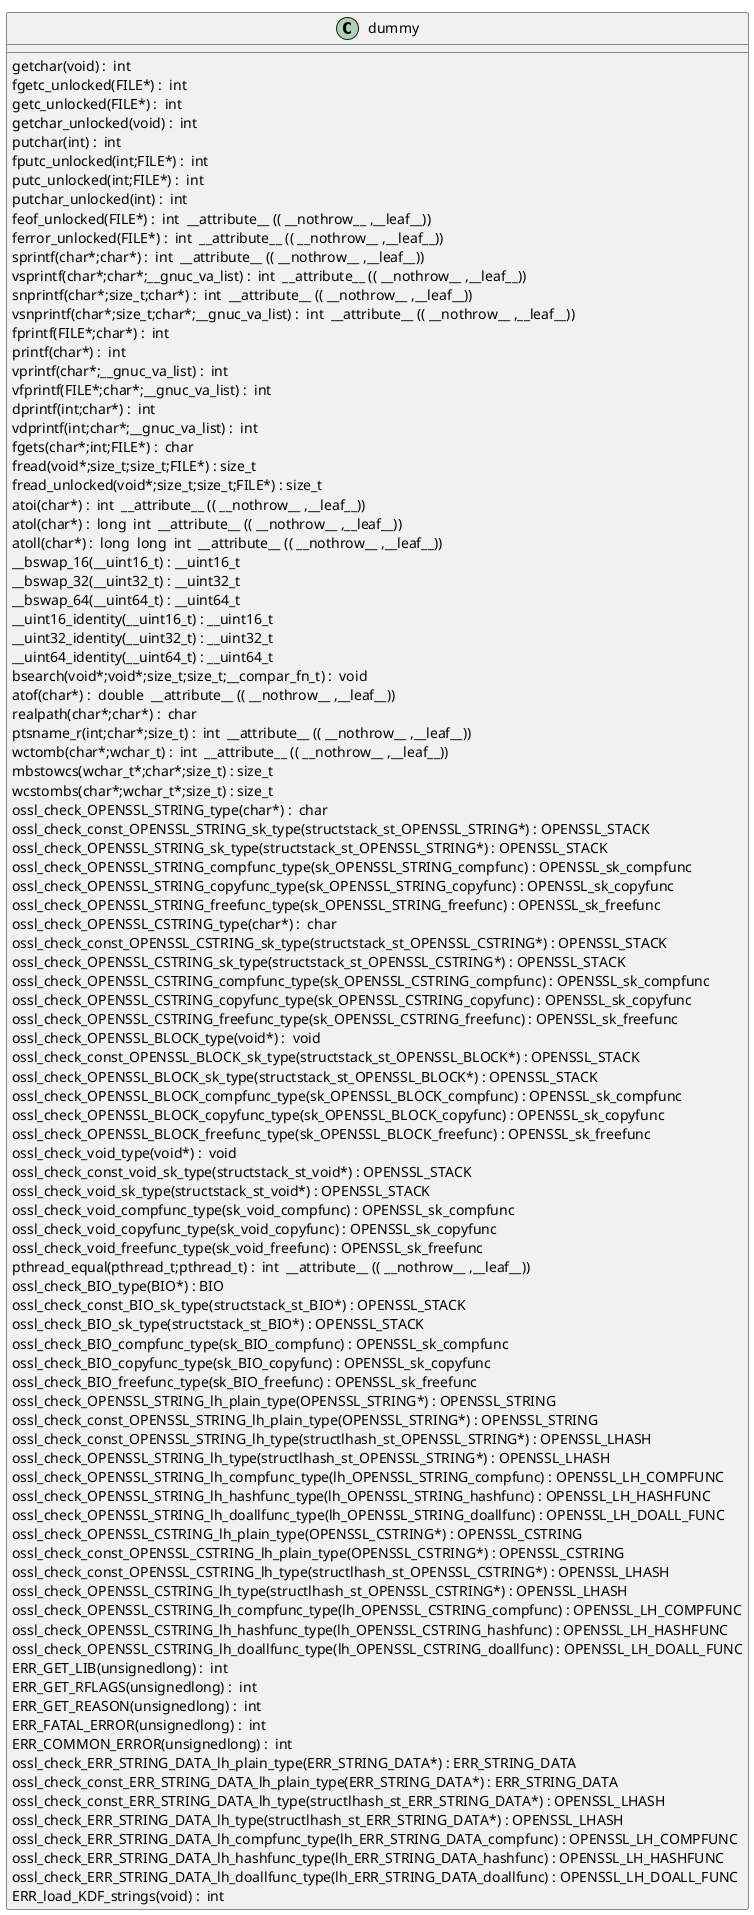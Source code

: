 @startuml
!pragma layout smetana
class dummy {
getchar(void) :  int  [[[./../../.././qc/crypto/kdf/kdf_err.c.html#901]]]
fgetc_unlocked(FILE*) :  int  [[[./../../.././qc/crypto/kdf/kdf_err.c.html#910]]]
getc_unlocked(FILE*) :  int  [[[./../../.././qc/crypto/kdf/kdf_err.c.html#920]]]
getchar_unlocked(void) :  int  [[[./../../.././qc/crypto/kdf/kdf_err.c.html#927]]]
putchar(int) :  int  [[[./../../.././qc/crypto/kdf/kdf_err.c.html#936]]]
fputc_unlocked(int;FILE*) :  int  [[[./../../.././qc/crypto/kdf/kdf_err.c.html#945]]]
putc_unlocked(int;FILE*) :  int  [[[./../../.././qc/crypto/kdf/kdf_err.c.html#955]]]
putchar_unlocked(int) :  int  [[[./../../.././qc/crypto/kdf/kdf_err.c.html#962]]]
feof_unlocked(FILE*) :  int  __attribute__ (( __nothrow__ ,__leaf__)) [[[./../../.././qc/crypto/kdf/kdf_err.c.html#968]]]
ferror_unlocked(FILE*) :  int  __attribute__ (( __nothrow__ ,__leaf__)) [[[./../../.././qc/crypto/kdf/kdf_err.c.html#975]]]
sprintf(char*;char*) :  int  __attribute__ (( __nothrow__ ,__leaf__)) [[[./../../.././qc/crypto/kdf/kdf_err.c.html#994]]]
vsprintf(char*;char*;__gnuc_va_list) :  int  __attribute__ (( __nothrow__ ,__leaf__)) [[[./../../.././qc/crypto/kdf/kdf_err.c.html#1007]]]
snprintf(char*;size_t;char*) :  int  __attribute__ (( __nothrow__ ,__leaf__)) [[[./../../.././qc/crypto/kdf/kdf_err.c.html#1026]]]
vsnprintf(char*;size_t;char*;__gnuc_va_list) :  int  __attribute__ (( __nothrow__ ,__leaf__)) [[[./../../.././qc/crypto/kdf/kdf_err.c.html#1040]]]
fprintf(FILE*;char*) :  int  [[[./../../.././qc/crypto/kdf/kdf_err.c.html#1061]]]
printf(char*) :  int  [[[./../../.././qc/crypto/kdf/kdf_err.c.html#1068]]]
vprintf(char*;__gnuc_va_list) :  int  [[[./../../.././qc/crypto/kdf/kdf_err.c.html#1080]]]
vfprintf(FILE*;char*;__gnuc_va_list) :  int  [[[./../../.././qc/crypto/kdf/kdf_err.c.html#1090]]]
dprintf(int;char*) :  int  [[[./../../.././qc/crypto/kdf/kdf_err.c.html#1105]]]
vdprintf(int;char*;__gnuc_va_list) :  int  [[[./../../.././qc/crypto/kdf/kdf_err.c.html#1116]]]
fgets(char*;int;FILE*) :  char  [[[./../../.././qc/crypto/kdf/kdf_err.c.html#1135]]]
fread(void*;size_t;size_t;FILE*) : size_t [[[./../../.././qc/crypto/kdf/kdf_err.c.html#1161]]]
fread_unlocked(void*;size_t;size_t;FILE*) : size_t [[[./../../.././qc/crypto/kdf/kdf_err.c.html#1188]]]
atoi(char*) :  int  __attribute__ (( __nothrow__ ,__leaf__)) [[[./../../.././qc/crypto/kdf/kdf_err.c.html#1348]]]
atol(char*) :  long  int  __attribute__ (( __nothrow__ ,__leaf__)) [[[./../../.././qc/crypto/kdf/kdf_err.c.html#1353]]]
atoll(char*) :  long  long  int  __attribute__ (( __nothrow__ ,__leaf__)) [[[./../../.././qc/crypto/kdf/kdf_err.c.html#1360]]]
__bswap_16(__uint16_t) : __uint16_t [[[./../../.././qc/crypto/kdf/kdf_err.c.html#1507]]]
__bswap_32(__uint32_t) : __uint32_t [[[./../../.././qc/crypto/kdf/kdf_err.c.html#1522]]]
__bswap_64(__uint64_t) : __uint64_t [[[./../../.././qc/crypto/kdf/kdf_err.c.html#1532]]]
__uint16_identity(__uint16_t) : __uint16_t [[[./../../.././qc/crypto/kdf/kdf_err.c.html#1544]]]
__uint32_identity(__uint32_t) : __uint32_t [[[./../../.././qc/crypto/kdf/kdf_err.c.html#1550]]]
__uint64_identity(__uint64_t) : __uint64_t [[[./../../.././qc/crypto/kdf/kdf_err.c.html#1556]]]
bsearch(void*;void*;size_t;size_t;__compar_fn_t) :  void  [[[./../../.././qc/crypto/kdf/kdf_err.c.html#2224]]]
atof(char*) :  double  __attribute__ (( __nothrow__ ,__leaf__)) [[[./../../.././qc/crypto/kdf/kdf_err.c.html#1]]]
realpath(char*;char*) :  char  [[[./../../.././qc/crypto/kdf/kdf_err.c.html#1]]]
ptsname_r(int;char*;size_t) :  int  __attribute__ (( __nothrow__ ,__leaf__)) [[[./../../.././qc/crypto/kdf/kdf_err.c.html#1]]]
wctomb(char*;wchar_t) :  int  __attribute__ (( __nothrow__ ,__leaf__)) [[[./../../.././qc/crypto/kdf/kdf_err.c.html#1]]]
mbstowcs(wchar_t*;char*;size_t) : size_t [[[./../../.././qc/crypto/kdf/kdf_err.c.html#1]]]
wcstombs(char*;wchar_t*;size_t) : size_t [[[./../../.././qc/crypto/kdf/kdf_err.c.html#1]]]
ossl_check_OPENSSL_STRING_type(char*) :  char  [[[./../../.././qc/crypto/kdf/kdf_err.c.html#1]]]
ossl_check_const_OPENSSL_STRING_sk_type(structstack_st_OPENSSL_STRING*) : OPENSSL_STACK [[[./../../.././qc/crypto/kdf/kdf_err.c.html#1]]]
ossl_check_OPENSSL_STRING_sk_type(structstack_st_OPENSSL_STRING*) : OPENSSL_STACK [[[./../../.././qc/crypto/kdf/kdf_err.c.html#1]]]
ossl_check_OPENSSL_STRING_compfunc_type(sk_OPENSSL_STRING_compfunc) : OPENSSL_sk_compfunc [[[./../../.././qc/crypto/kdf/kdf_err.c.html#1]]]
ossl_check_OPENSSL_STRING_copyfunc_type(sk_OPENSSL_STRING_copyfunc) : OPENSSL_sk_copyfunc [[[./../../.././qc/crypto/kdf/kdf_err.c.html#1]]]
ossl_check_OPENSSL_STRING_freefunc_type(sk_OPENSSL_STRING_freefunc) : OPENSSL_sk_freefunc [[[./../../.././qc/crypto/kdf/kdf_err.c.html#1]]]
ossl_check_OPENSSL_CSTRING_type(char*) :  char  [[[./../../.././qc/crypto/kdf/kdf_err.c.html#1]]]
ossl_check_const_OPENSSL_CSTRING_sk_type(structstack_st_OPENSSL_CSTRING*) : OPENSSL_STACK [[[./../../.././qc/crypto/kdf/kdf_err.c.html#1]]]
ossl_check_OPENSSL_CSTRING_sk_type(structstack_st_OPENSSL_CSTRING*) : OPENSSL_STACK [[[./../../.././qc/crypto/kdf/kdf_err.c.html#1]]]
ossl_check_OPENSSL_CSTRING_compfunc_type(sk_OPENSSL_CSTRING_compfunc) : OPENSSL_sk_compfunc [[[./../../.././qc/crypto/kdf/kdf_err.c.html#1]]]
ossl_check_OPENSSL_CSTRING_copyfunc_type(sk_OPENSSL_CSTRING_copyfunc) : OPENSSL_sk_copyfunc [[[./../../.././qc/crypto/kdf/kdf_err.c.html#1]]]
ossl_check_OPENSSL_CSTRING_freefunc_type(sk_OPENSSL_CSTRING_freefunc) : OPENSSL_sk_freefunc [[[./../../.././qc/crypto/kdf/kdf_err.c.html#1]]]
ossl_check_OPENSSL_BLOCK_type(void*) :  void  [[[./../../.././qc/crypto/kdf/kdf_err.c.html#1]]]
ossl_check_const_OPENSSL_BLOCK_sk_type(structstack_st_OPENSSL_BLOCK*) : OPENSSL_STACK [[[./../../.././qc/crypto/kdf/kdf_err.c.html#1]]]
ossl_check_OPENSSL_BLOCK_sk_type(structstack_st_OPENSSL_BLOCK*) : OPENSSL_STACK [[[./../../.././qc/crypto/kdf/kdf_err.c.html#1]]]
ossl_check_OPENSSL_BLOCK_compfunc_type(sk_OPENSSL_BLOCK_compfunc) : OPENSSL_sk_compfunc [[[./../../.././qc/crypto/kdf/kdf_err.c.html#1]]]
ossl_check_OPENSSL_BLOCK_copyfunc_type(sk_OPENSSL_BLOCK_copyfunc) : OPENSSL_sk_copyfunc [[[./../../.././qc/crypto/kdf/kdf_err.c.html#1]]]
ossl_check_OPENSSL_BLOCK_freefunc_type(sk_OPENSSL_BLOCK_freefunc) : OPENSSL_sk_freefunc [[[./../../.././qc/crypto/kdf/kdf_err.c.html#1]]]
ossl_check_void_type(void*) :  void  [[[./../../.././qc/crypto/kdf/kdf_err.c.html#1]]]
ossl_check_const_void_sk_type(structstack_st_void*) : OPENSSL_STACK [[[./../../.././qc/crypto/kdf/kdf_err.c.html#1]]]
ossl_check_void_sk_type(structstack_st_void*) : OPENSSL_STACK [[[./../../.././qc/crypto/kdf/kdf_err.c.html#1]]]
ossl_check_void_compfunc_type(sk_void_compfunc) : OPENSSL_sk_compfunc [[[./../../.././qc/crypto/kdf/kdf_err.c.html#1]]]
ossl_check_void_copyfunc_type(sk_void_copyfunc) : OPENSSL_sk_copyfunc [[[./../../.././qc/crypto/kdf/kdf_err.c.html#1]]]
ossl_check_void_freefunc_type(sk_void_freefunc) : OPENSSL_sk_freefunc [[[./../../.././qc/crypto/kdf/kdf_err.c.html#1]]]
pthread_equal(pthread_t;pthread_t) :  int  __attribute__ (( __nothrow__ ,__leaf__)) [[[./../../.././qc/crypto/kdf/kdf_err.c.html#1]]]
ossl_check_BIO_type(BIO*) : BIO [[[./../../.././qc/crypto/kdf/kdf_err.c.html#1]]]
ossl_check_const_BIO_sk_type(structstack_st_BIO*) : OPENSSL_STACK [[[./../../.././qc/crypto/kdf/kdf_err.c.html#1]]]
ossl_check_BIO_sk_type(structstack_st_BIO*) : OPENSSL_STACK [[[./../../.././qc/crypto/kdf/kdf_err.c.html#1]]]
ossl_check_BIO_compfunc_type(sk_BIO_compfunc) : OPENSSL_sk_compfunc [[[./../../.././qc/crypto/kdf/kdf_err.c.html#1]]]
ossl_check_BIO_copyfunc_type(sk_BIO_copyfunc) : OPENSSL_sk_copyfunc [[[./../../.././qc/crypto/kdf/kdf_err.c.html#1]]]
ossl_check_BIO_freefunc_type(sk_BIO_freefunc) : OPENSSL_sk_freefunc [[[./../../.././qc/crypto/kdf/kdf_err.c.html#1]]]
ossl_check_OPENSSL_STRING_lh_plain_type(OPENSSL_STRING*) : OPENSSL_STRING [[[./../../.././qc/crypto/kdf/kdf_err.c.html#1]]]
ossl_check_const_OPENSSL_STRING_lh_plain_type(OPENSSL_STRING*) : OPENSSL_STRING [[[./../../.././qc/crypto/kdf/kdf_err.c.html#1]]]
ossl_check_const_OPENSSL_STRING_lh_type(structlhash_st_OPENSSL_STRING*) : OPENSSL_LHASH [[[./../../.././qc/crypto/kdf/kdf_err.c.html#1]]]
ossl_check_OPENSSL_STRING_lh_type(structlhash_st_OPENSSL_STRING*) : OPENSSL_LHASH [[[./../../.././qc/crypto/kdf/kdf_err.c.html#1]]]
ossl_check_OPENSSL_STRING_lh_compfunc_type(lh_OPENSSL_STRING_compfunc) : OPENSSL_LH_COMPFUNC [[[./../../.././qc/crypto/kdf/kdf_err.c.html#1]]]
ossl_check_OPENSSL_STRING_lh_hashfunc_type(lh_OPENSSL_STRING_hashfunc) : OPENSSL_LH_HASHFUNC [[[./../../.././qc/crypto/kdf/kdf_err.c.html#1]]]
ossl_check_OPENSSL_STRING_lh_doallfunc_type(lh_OPENSSL_STRING_doallfunc) : OPENSSL_LH_DOALL_FUNC [[[./../../.././qc/crypto/kdf/kdf_err.c.html#1]]]
ossl_check_OPENSSL_CSTRING_lh_plain_type(OPENSSL_CSTRING*) : OPENSSL_CSTRING [[[./../../.././qc/crypto/kdf/kdf_err.c.html#1]]]
ossl_check_const_OPENSSL_CSTRING_lh_plain_type(OPENSSL_CSTRING*) : OPENSSL_CSTRING [[[./../../.././qc/crypto/kdf/kdf_err.c.html#1]]]
ossl_check_const_OPENSSL_CSTRING_lh_type(structlhash_st_OPENSSL_CSTRING*) : OPENSSL_LHASH [[[./../../.././qc/crypto/kdf/kdf_err.c.html#1]]]
ossl_check_OPENSSL_CSTRING_lh_type(structlhash_st_OPENSSL_CSTRING*) : OPENSSL_LHASH [[[./../../.././qc/crypto/kdf/kdf_err.c.html#1]]]
ossl_check_OPENSSL_CSTRING_lh_compfunc_type(lh_OPENSSL_CSTRING_compfunc) : OPENSSL_LH_COMPFUNC [[[./../../.././qc/crypto/kdf/kdf_err.c.html#1]]]
ossl_check_OPENSSL_CSTRING_lh_hashfunc_type(lh_OPENSSL_CSTRING_hashfunc) : OPENSSL_LH_HASHFUNC [[[./../../.././qc/crypto/kdf/kdf_err.c.html#1]]]
ossl_check_OPENSSL_CSTRING_lh_doallfunc_type(lh_OPENSSL_CSTRING_doallfunc) : OPENSSL_LH_DOALL_FUNC [[[./../../.././qc/crypto/kdf/kdf_err.c.html#1]]]
ERR_GET_LIB(unsignedlong) :  int  [[[./../../.././qc/crypto/kdf/kdf_err.c.html#1]]]
ERR_GET_RFLAGS(unsignedlong) :  int  [[[./../../.././qc/crypto/kdf/kdf_err.c.html#1]]]
ERR_GET_REASON(unsignedlong) :  int  [[[./../../.././qc/crypto/kdf/kdf_err.c.html#1]]]
ERR_FATAL_ERROR(unsignedlong) :  int  [[[./../../.././qc/crypto/kdf/kdf_err.c.html#1]]]
ERR_COMMON_ERROR(unsignedlong) :  int  [[[./../../.././qc/crypto/kdf/kdf_err.c.html#1]]]
ossl_check_ERR_STRING_DATA_lh_plain_type(ERR_STRING_DATA*) : ERR_STRING_DATA [[[./../../.././qc/crypto/kdf/kdf_err.c.html#1]]]
ossl_check_const_ERR_STRING_DATA_lh_plain_type(ERR_STRING_DATA*) : ERR_STRING_DATA [[[./../../.././qc/crypto/kdf/kdf_err.c.html#1]]]
ossl_check_const_ERR_STRING_DATA_lh_type(structlhash_st_ERR_STRING_DATA*) : OPENSSL_LHASH [[[./../../.././qc/crypto/kdf/kdf_err.c.html#1]]]
ossl_check_ERR_STRING_DATA_lh_type(structlhash_st_ERR_STRING_DATA*) : OPENSSL_LHASH [[[./../../.././qc/crypto/kdf/kdf_err.c.html#1]]]
ossl_check_ERR_STRING_DATA_lh_compfunc_type(lh_ERR_STRING_DATA_compfunc) : OPENSSL_LH_COMPFUNC [[[./../../.././qc/crypto/kdf/kdf_err.c.html#1]]]
ossl_check_ERR_STRING_DATA_lh_hashfunc_type(lh_ERR_STRING_DATA_hashfunc) : OPENSSL_LH_HASHFUNC [[[./../../.././qc/crypto/kdf/kdf_err.c.html#1]]]
ossl_check_ERR_STRING_DATA_lh_doallfunc_type(lh_ERR_STRING_DATA_doallfunc) : OPENSSL_LH_DOALL_FUNC [[[./../../.././qc/crypto/kdf/kdf_err.c.html#1]]]
ERR_load_KDF_strings(void) :  int  [[[./../../.././qc/crypto/kdf/kdf_err.c.html#1]]]
} 
@enduml
